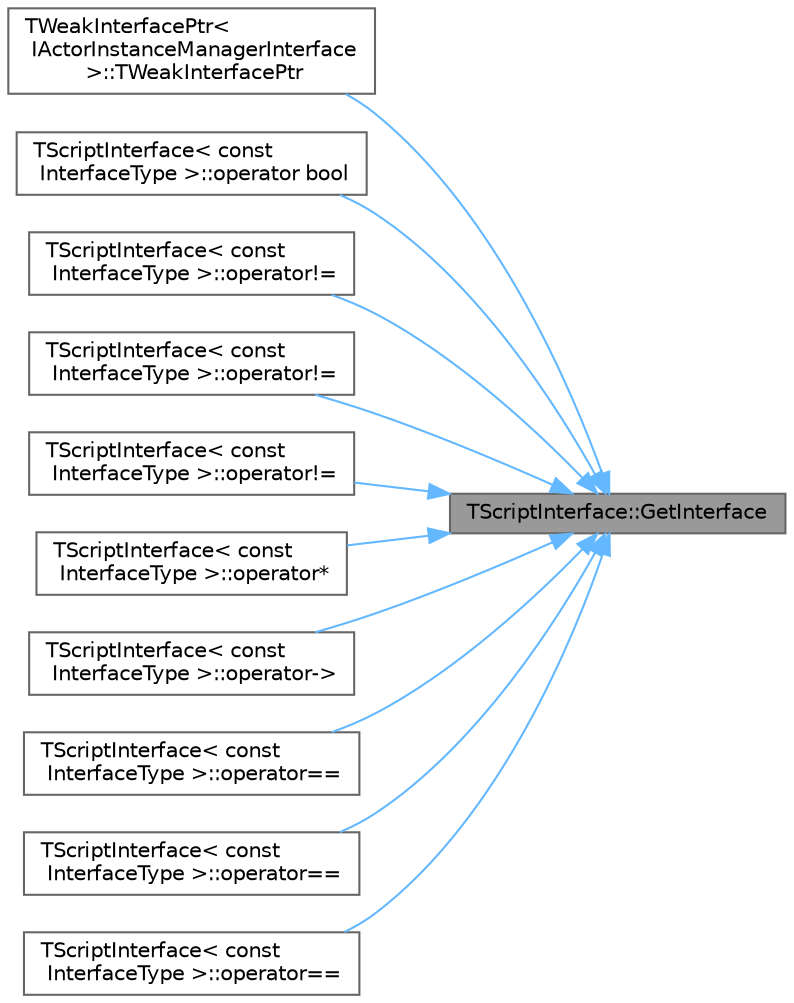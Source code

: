 digraph "TScriptInterface::GetInterface"
{
 // INTERACTIVE_SVG=YES
 // LATEX_PDF_SIZE
  bgcolor="transparent";
  edge [fontname=Helvetica,fontsize=10,labelfontname=Helvetica,labelfontsize=10];
  node [fontname=Helvetica,fontsize=10,shape=box,height=0.2,width=0.4];
  rankdir="RL";
  Node1 [id="Node000001",label="TScriptInterface::GetInterface",height=0.2,width=0.4,color="gray40", fillcolor="grey60", style="filled", fontcolor="black",tooltip="Returns the pointer to the interface."];
  Node1 -> Node2 [id="edge1_Node000001_Node000002",dir="back",color="steelblue1",style="solid",tooltip=" "];
  Node2 [id="Node000002",label="TWeakInterfacePtr\<\l IActorInstanceManagerInterface\l \>::TWeakInterfacePtr",height=0.2,width=0.4,color="grey40", fillcolor="white", style="filled",URL="$d6/d5b/structTWeakInterfacePtr.html#a52ed4253da2b03d4218a309e891cb068",tooltip=" "];
  Node1 -> Node3 [id="edge2_Node000001_Node000003",dir="back",color="steelblue1",style="solid",tooltip=" "];
  Node3 [id="Node000003",label="TScriptInterface\< const\l InterfaceType \>::operator bool",height=0.2,width=0.4,color="grey40", fillcolor="white", style="filled",URL="$dd/d73/classTScriptInterface.html#a312e90a0e3355bf27bef6a825fbe96ab",tooltip=" "];
  Node1 -> Node4 [id="edge3_Node000001_Node000004",dir="back",color="steelblue1",style="solid",tooltip=" "];
  Node4 [id="Node000004",label="TScriptInterface\< const\l InterfaceType \>::operator!=",height=0.2,width=0.4,color="grey40", fillcolor="white", style="filled",URL="$dd/d73/classTScriptInterface.html#a290e67fb2a41897ee223726c9212099d",tooltip=" "];
  Node1 -> Node5 [id="edge4_Node000001_Node000005",dir="back",color="steelblue1",style="solid",tooltip=" "];
  Node5 [id="Node000005",label="TScriptInterface\< const\l InterfaceType \>::operator!=",height=0.2,width=0.4,color="grey40", fillcolor="white", style="filled",URL="$dd/d73/classTScriptInterface.html#a785f441f9c09e37f8b85313a7f8ef099",tooltip=" "];
  Node1 -> Node6 [id="edge5_Node000001_Node000006",dir="back",color="steelblue1",style="solid",tooltip=" "];
  Node6 [id="Node000006",label="TScriptInterface\< const\l InterfaceType \>::operator!=",height=0.2,width=0.4,color="grey40", fillcolor="white", style="filled",URL="$dd/d73/classTScriptInterface.html#a70514f9d5f6a623756dc2c99d7ac79b8",tooltip=" "];
  Node1 -> Node7 [id="edge6_Node000001_Node000007",dir="back",color="steelblue1",style="solid",tooltip=" "];
  Node7 [id="Node000007",label="TScriptInterface\< const\l InterfaceType \>::operator*",height=0.2,width=0.4,color="grey40", fillcolor="white", style="filled",URL="$dd/d73/classTScriptInterface.html#a1c335ef7424fbd8a8d9ecbeec60c7c66",tooltip=" "];
  Node1 -> Node8 [id="edge7_Node000001_Node000008",dir="back",color="steelblue1",style="solid",tooltip=" "];
  Node8 [id="Node000008",label="TScriptInterface\< const\l InterfaceType \>::operator-\>",height=0.2,width=0.4,color="grey40", fillcolor="white", style="filled",URL="$dd/d73/classTScriptInterface.html#ae47aa2405cb4e7da89d73831148fe94e",tooltip=" "];
  Node1 -> Node9 [id="edge8_Node000001_Node000009",dir="back",color="steelblue1",style="solid",tooltip=" "];
  Node9 [id="Node000009",label="TScriptInterface\< const\l InterfaceType \>::operator==",height=0.2,width=0.4,color="grey40", fillcolor="white", style="filled",URL="$dd/d73/classTScriptInterface.html#a4be53f332c2a594cdc9ddf6fa736c56e",tooltip=" "];
  Node1 -> Node10 [id="edge9_Node000001_Node000010",dir="back",color="steelblue1",style="solid",tooltip=" "];
  Node10 [id="Node000010",label="TScriptInterface\< const\l InterfaceType \>::operator==",height=0.2,width=0.4,color="grey40", fillcolor="white", style="filled",URL="$dd/d73/classTScriptInterface.html#a56e7b4c4a4c45c7ae61c4e530dded64b",tooltip=" "];
  Node1 -> Node11 [id="edge10_Node000001_Node000011",dir="back",color="steelblue1",style="solid",tooltip=" "];
  Node11 [id="Node000011",label="TScriptInterface\< const\l InterfaceType \>::operator==",height=0.2,width=0.4,color="grey40", fillcolor="white", style="filled",URL="$dd/d73/classTScriptInterface.html#afc7ca12214412b1644cc5d527fa67d1d",tooltip=" "];
}
